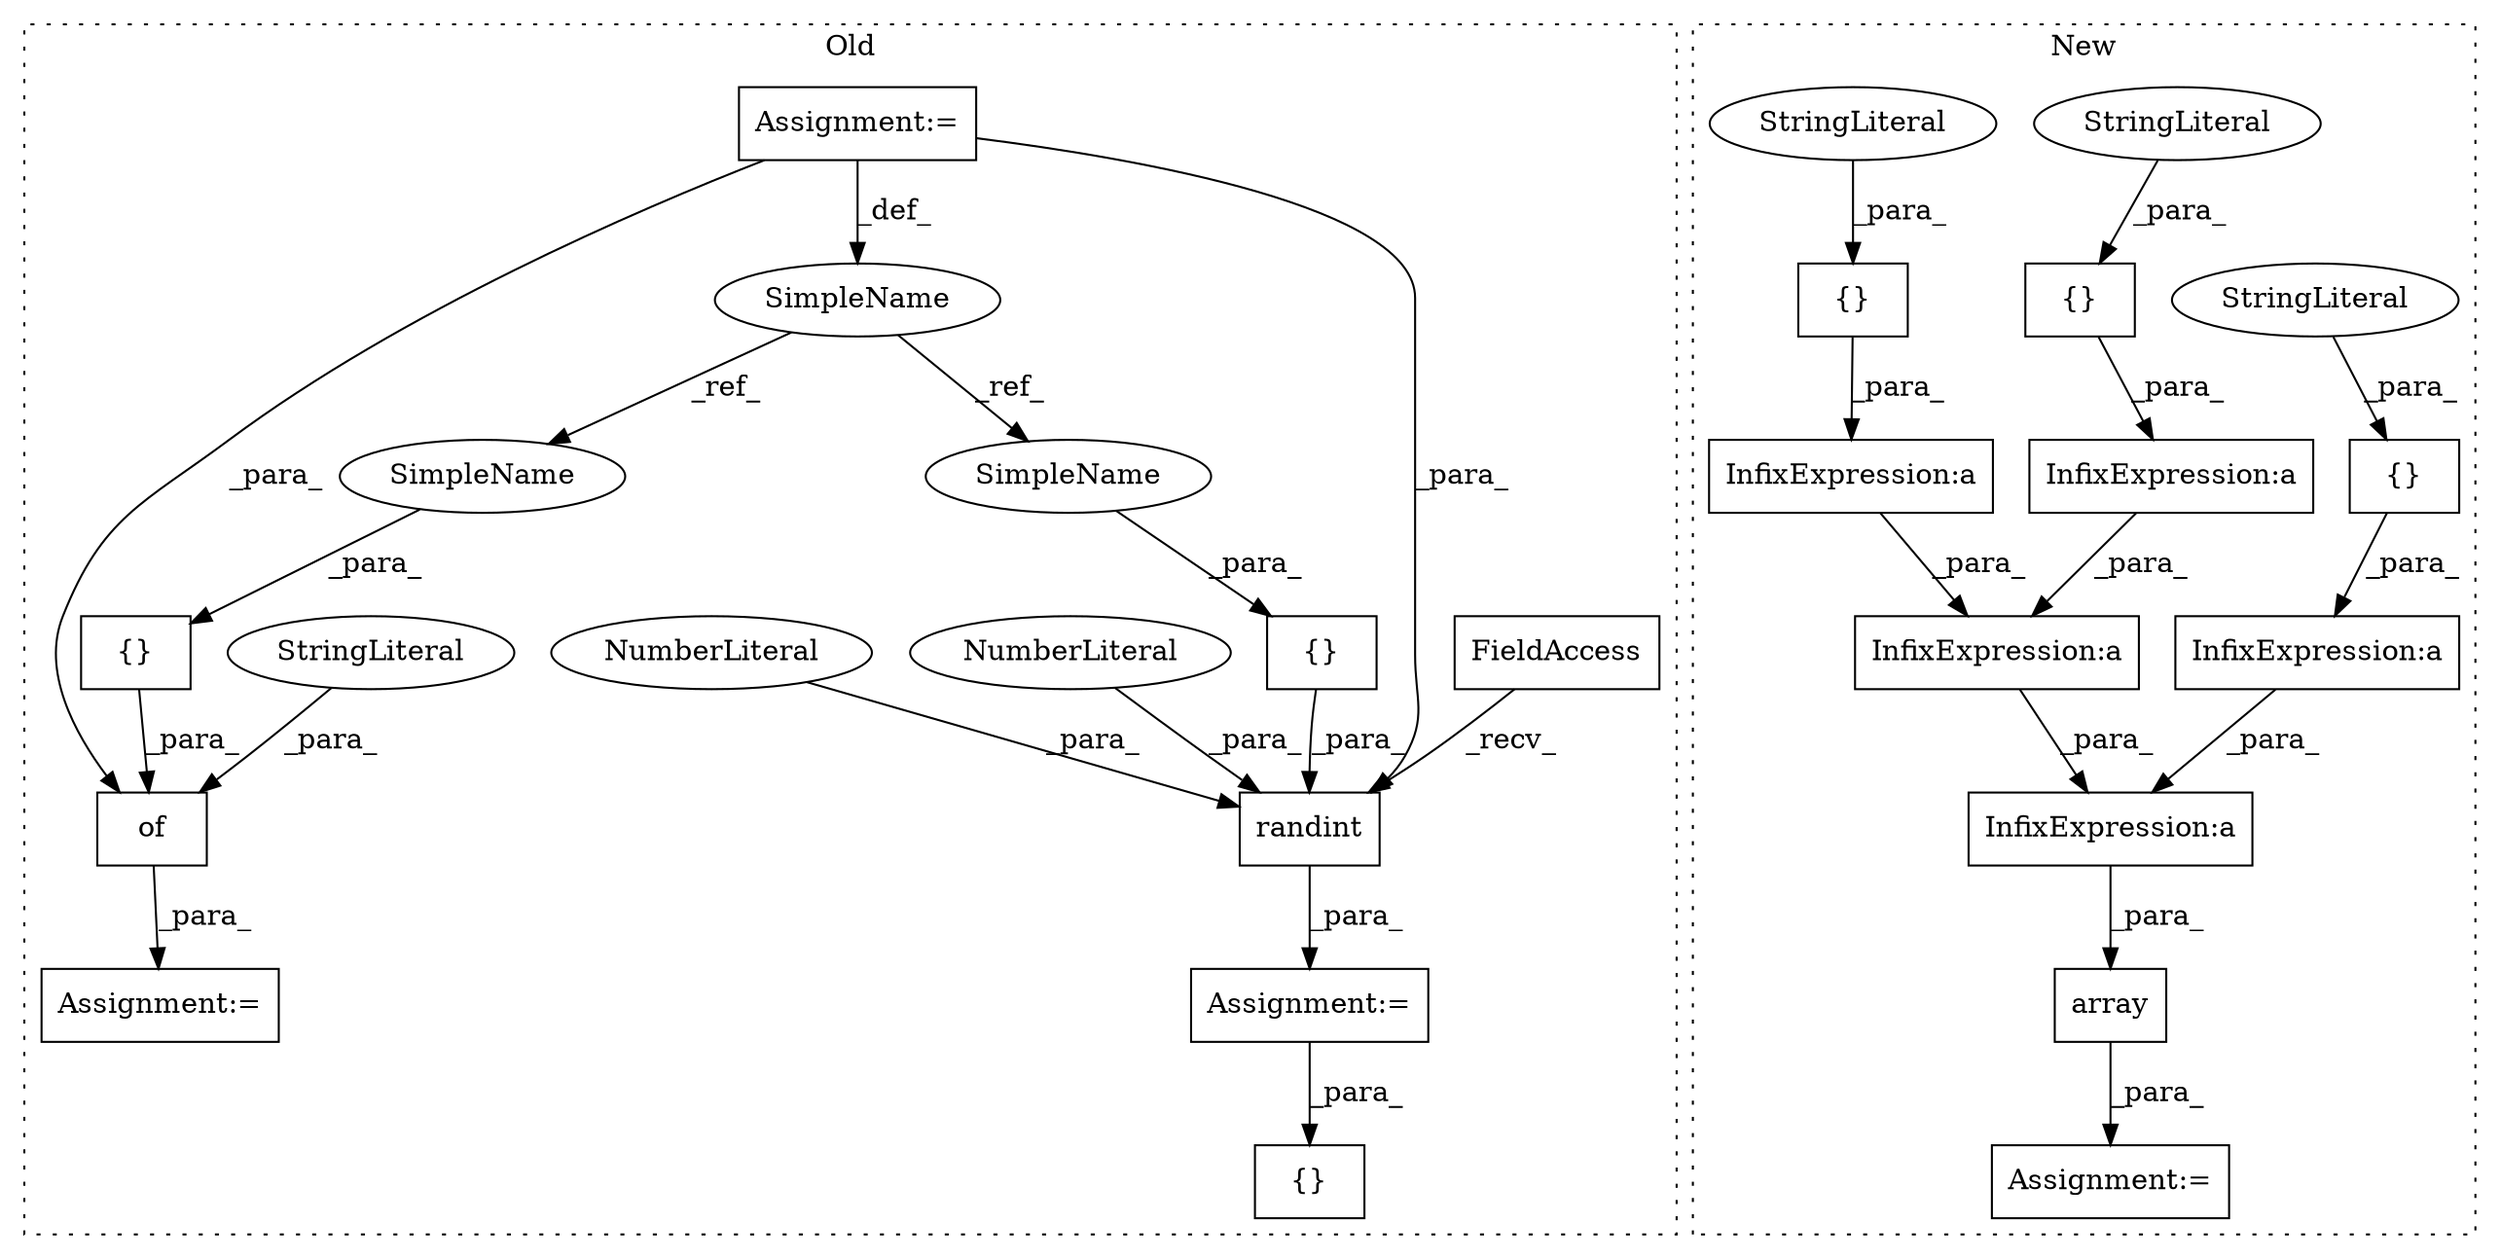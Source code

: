 digraph G {
subgraph cluster0 {
1 [label="{}" a="4" s="1372,1393" l="1,1" shape="box"];
4 [label="Assignment:=" a="7" s="1335" l="1" shape="box"];
6 [label="of" a="32" s="1340,1394" l="3,1" shape="box"];
17 [label="StringLiteral" a="45" s="1343" l="19" shape="ellipse"];
18 [label="SimpleName" a="42" s="427" l="4" shape="ellipse"];
19 [label="{}" a="4" s="856,869" l="1,1" shape="box"];
20 [label="randint" a="32" s="834,870" l="8,1" shape="box"];
21 [label="NumberLiteral" a="34" s="842" l="1" shape="ellipse"];
22 [label="NumberLiteral" a="34" s="844" l="2" shape="ellipse"];
23 [label="{}" a="4" s="912,937" l="1,1" shape="box"];
24 [label="FieldAccess" a="22" s="821" l="12" shape="box"];
25 [label="Assignment:=" a="7" s="820" l="1" shape="box"];
26 [label="Assignment:=" a="7" s="427" l="4" shape="box"];
27 [label="SimpleName" a="42" s="865" l="4" shape="ellipse"];
28 [label="SimpleName" a="42" s="1389" l="4" shape="ellipse"];
label = "Old";
style="dotted";
}
subgraph cluster1 {
2 [label="array" a="32" s="1204,1304" l="6,1" shape="box"];
3 [label="Assignment:=" a="7" s="1197" l="1" shape="box"];
5 [label="{}" a="4" s="1289,1295" l="1,1" shape="box"];
7 [label="InfixExpression:a" a="27" s="1264" l="3" shape="box"];
8 [label="InfixExpression:a" a="27" s="1296" l="3" shape="box"];
9 [label="InfixExpression:a" a="27" s="1232" l="3" shape="box"];
10 [label="InfixExpression:a" a="27" s="1241" l="3" shape="box"];
11 [label="InfixExpression:a" a="27" s="1273" l="3" shape="box"];
12 [label="{}" a="4" s="1224,1231" l="1,1" shape="box"];
13 [label="StringLiteral" a="45" s="1225" l="6" shape="ellipse"];
14 [label="{}" a="4" s="1257,1263" l="1,1" shape="box"];
15 [label="StringLiteral" a="45" s="1290" l="5" shape="ellipse"];
16 [label="StringLiteral" a="45" s="1258" l="5" shape="ellipse"];
label = "New";
style="dotted";
}
1 -> 6 [label="_para_"];
2 -> 3 [label="_para_"];
5 -> 8 [label="_para_"];
6 -> 4 [label="_para_"];
7 -> 10 [label="_para_"];
8 -> 11 [label="_para_"];
9 -> 10 [label="_para_"];
10 -> 11 [label="_para_"];
11 -> 2 [label="_para_"];
12 -> 9 [label="_para_"];
13 -> 12 [label="_para_"];
14 -> 7 [label="_para_"];
15 -> 5 [label="_para_"];
16 -> 14 [label="_para_"];
17 -> 6 [label="_para_"];
18 -> 27 [label="_ref_"];
18 -> 28 [label="_ref_"];
19 -> 20 [label="_para_"];
20 -> 25 [label="_para_"];
21 -> 20 [label="_para_"];
22 -> 20 [label="_para_"];
24 -> 20 [label="_recv_"];
25 -> 23 [label="_para_"];
26 -> 18 [label="_def_"];
26 -> 20 [label="_para_"];
26 -> 6 [label="_para_"];
27 -> 19 [label="_para_"];
28 -> 1 [label="_para_"];
}